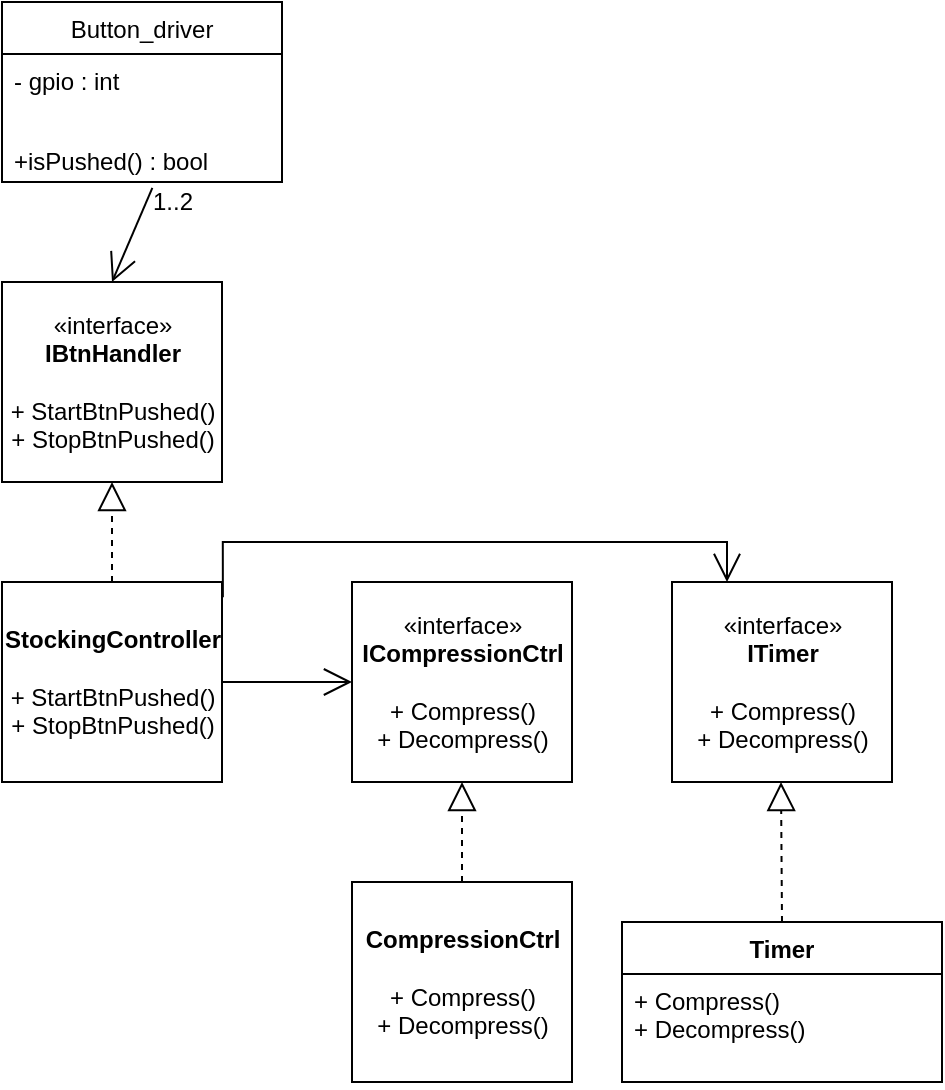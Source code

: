 <mxfile version="20.3.0" type="device"><diagram id="rhz-gE5jNgHsVT1DhXW7" name="Page-1"><mxGraphModel dx="525" dy="825" grid="1" gridSize="10" guides="1" tooltips="1" connect="1" arrows="1" fold="1" page="1" pageScale="1" pageWidth="850" pageHeight="1100" math="0" shadow="0"><root><mxCell id="0"/><mxCell id="1" parent="0"/><mxCell id="VCPRNgnYkp4U5OmfSto5-2" value="«interface»&lt;br&gt;&lt;b&gt;IBtnHandler&lt;/b&gt;&lt;br&gt;&lt;br&gt;+ StartBtnPushed()&lt;br&gt;+ StopBtnPushed()" style="html=1;" parent="1" vertex="1"><mxGeometry x="315" y="240" width="110" height="100" as="geometry"/></mxCell><mxCell id="VCPRNgnYkp4U5OmfSto5-3" value="&lt;b&gt;StockingController&lt;/b&gt;&lt;br&gt;&lt;br&gt;+ StartBtnPushed()&lt;br&gt;+ StopBtnPushed()" style="html=1;" parent="1" vertex="1"><mxGeometry x="315" y="390" width="110" height="100" as="geometry"/></mxCell><mxCell id="VCPRNgnYkp4U5OmfSto5-4" value="«interface»&lt;br&gt;&lt;b&gt;ICompressionCtrl&lt;/b&gt;&lt;br&gt;&lt;br&gt;+ Compress()&lt;br&gt;+ Decompress()" style="html=1;" parent="1" vertex="1"><mxGeometry x="490" y="390" width="110" height="100" as="geometry"/></mxCell><mxCell id="VCPRNgnYkp4U5OmfSto5-6" value="" style="endArrow=open;endFill=1;endSize=12;html=1;rounded=0;entryX=0;entryY=0.5;entryDx=0;entryDy=0;exitX=1;exitY=0.5;exitDx=0;exitDy=0;" parent="1" source="VCPRNgnYkp4U5OmfSto5-3" target="VCPRNgnYkp4U5OmfSto5-4" edge="1"><mxGeometry width="160" relative="1" as="geometry"><mxPoint x="360" y="630" as="sourcePoint"/><mxPoint x="520" y="630" as="targetPoint"/></mxGeometry></mxCell><mxCell id="VCPRNgnYkp4U5OmfSto5-7" value="" style="endArrow=block;dashed=1;endFill=0;endSize=12;html=1;rounded=0;entryX=0.5;entryY=1;entryDx=0;entryDy=0;exitX=0.5;exitY=0;exitDx=0;exitDy=0;" parent="1" source="VCPRNgnYkp4U5OmfSto5-3" target="VCPRNgnYkp4U5OmfSto5-2" edge="1"><mxGeometry width="160" relative="1" as="geometry"><mxPoint x="390" y="600" as="sourcePoint"/><mxPoint x="550" y="600" as="targetPoint"/></mxGeometry></mxCell><mxCell id="VCPRNgnYkp4U5OmfSto5-8" value="&lt;b&gt;CompressionCtrl&lt;/b&gt;&lt;br&gt;&lt;br&gt;+ Compress()&lt;br&gt;+ Decompress()" style="html=1;" parent="1" vertex="1"><mxGeometry x="490" y="540" width="110" height="100" as="geometry"/></mxCell><mxCell id="VCPRNgnYkp4U5OmfSto5-9" value="" style="endArrow=block;dashed=1;endFill=0;endSize=12;html=1;rounded=0;entryX=0.5;entryY=1;entryDx=0;entryDy=0;exitX=0.5;exitY=0;exitDx=0;exitDy=0;" parent="1" source="VCPRNgnYkp4U5OmfSto5-8" target="VCPRNgnYkp4U5OmfSto5-4" edge="1"><mxGeometry width="160" relative="1" as="geometry"><mxPoint x="544.5" y="540" as="sourcePoint"/><mxPoint x="544.5" y="490" as="targetPoint"/></mxGeometry></mxCell><mxCell id="dPjUM6Yh9CIWXj5qb7Wn-1" value="Timer&#10;" style="swimlane;fontStyle=1;align=center;verticalAlign=top;childLayout=stackLayout;horizontal=1;startSize=26;horizontalStack=0;resizeParent=1;resizeParentMax=0;resizeLast=0;collapsible=1;marginBottom=0;" vertex="1" parent="1"><mxGeometry x="625" y="560" width="160" height="80" as="geometry"/></mxCell><mxCell id="dPjUM6Yh9CIWXj5qb7Wn-2" value="+ Compress()&#10;+ Decompress()" style="text;strokeColor=none;fillColor=none;align=left;verticalAlign=top;spacingLeft=4;spacingRight=4;overflow=hidden;rotatable=0;points=[[0,0.5],[1,0.5]];portConstraint=eastwest;" vertex="1" parent="dPjUM6Yh9CIWXj5qb7Wn-1"><mxGeometry y="26" width="160" height="54" as="geometry"/></mxCell><mxCell id="dPjUM6Yh9CIWXj5qb7Wn-12" value="" style="endArrow=open;endFill=1;endSize=12;html=1;rounded=0;exitX=0.537;exitY=1.077;exitDx=0;exitDy=0;entryX=0.5;entryY=0;entryDx=0;entryDy=0;exitPerimeter=0;" edge="1" parent="1" source="dPjUM6Yh9CIWXj5qb7Wn-15" target="VCPRNgnYkp4U5OmfSto5-2"><mxGeometry width="160" relative="1" as="geometry"><mxPoint x="370" y="240" as="sourcePoint"/><mxPoint x="370" y="170" as="targetPoint"/></mxGeometry></mxCell><mxCell id="dPjUM6Yh9CIWXj5qb7Wn-13" value="Button_driver" style="swimlane;fontStyle=0;childLayout=stackLayout;horizontal=1;startSize=26;fillColor=none;horizontalStack=0;resizeParent=1;resizeParentMax=0;resizeLast=0;collapsible=1;marginBottom=0;" vertex="1" parent="1"><mxGeometry x="315" y="100" width="140" height="90" as="geometry"/></mxCell><mxCell id="dPjUM6Yh9CIWXj5qb7Wn-14" value="- gpio : int" style="text;strokeColor=none;fillColor=none;align=left;verticalAlign=top;spacingLeft=4;spacingRight=4;overflow=hidden;rotatable=0;points=[[0,0.5],[1,0.5]];portConstraint=eastwest;" vertex="1" parent="dPjUM6Yh9CIWXj5qb7Wn-13"><mxGeometry y="26" width="140" height="26" as="geometry"/></mxCell><mxCell id="dPjUM6Yh9CIWXj5qb7Wn-15" value="&#10;+isPushed() : bool" style="text;strokeColor=none;fillColor=none;align=left;verticalAlign=top;spacingLeft=4;spacingRight=4;overflow=hidden;rotatable=0;points=[[0,0.5],[1,0.5]];portConstraint=eastwest;" vertex="1" parent="dPjUM6Yh9CIWXj5qb7Wn-13"><mxGeometry y="52" width="140" height="38" as="geometry"/></mxCell><mxCell id="dPjUM6Yh9CIWXj5qb7Wn-18" value="«interface»&lt;br&gt;&lt;b&gt;ITimer&lt;/b&gt;&lt;br&gt;&lt;br&gt;+ Compress()&lt;br&gt;+ Decompress()" style="html=1;" vertex="1" parent="1"><mxGeometry x="650" y="390" width="110" height="100" as="geometry"/></mxCell><mxCell id="dPjUM6Yh9CIWXj5qb7Wn-19" value="" style="endArrow=open;endFill=1;endSize=12;html=1;rounded=0;entryX=0.25;entryY=0;entryDx=0;entryDy=0;exitX=1.004;exitY=0.076;exitDx=0;exitDy=0;exitPerimeter=0;edgeStyle=orthogonalEdgeStyle;" edge="1" parent="1" source="VCPRNgnYkp4U5OmfSto5-3" target="dPjUM6Yh9CIWXj5qb7Wn-18"><mxGeometry width="160" relative="1" as="geometry"><mxPoint x="600" y="439.5" as="sourcePoint"/><mxPoint x="665" y="439.5" as="targetPoint"/><Array as="points"><mxPoint x="425" y="370"/><mxPoint x="678" y="370"/></Array></mxGeometry></mxCell><mxCell id="dPjUM6Yh9CIWXj5qb7Wn-20" value="" style="endArrow=block;dashed=1;endFill=0;endSize=12;html=1;rounded=0;entryX=0.5;entryY=1;entryDx=0;entryDy=0;exitX=0.5;exitY=0;exitDx=0;exitDy=0;" edge="1" parent="1" source="dPjUM6Yh9CIWXj5qb7Wn-1"><mxGeometry width="160" relative="1" as="geometry"><mxPoint x="704.5" y="540" as="sourcePoint"/><mxPoint x="704.5" y="490" as="targetPoint"/></mxGeometry></mxCell><mxCell id="dPjUM6Yh9CIWXj5qb7Wn-21" value="1..2" style="text;html=1;align=center;verticalAlign=middle;resizable=0;points=[];autosize=1;strokeColor=none;fillColor=none;" vertex="1" parent="1"><mxGeometry x="380" y="185" width="40" height="30" as="geometry"/></mxCell></root></mxGraphModel></diagram></mxfile>